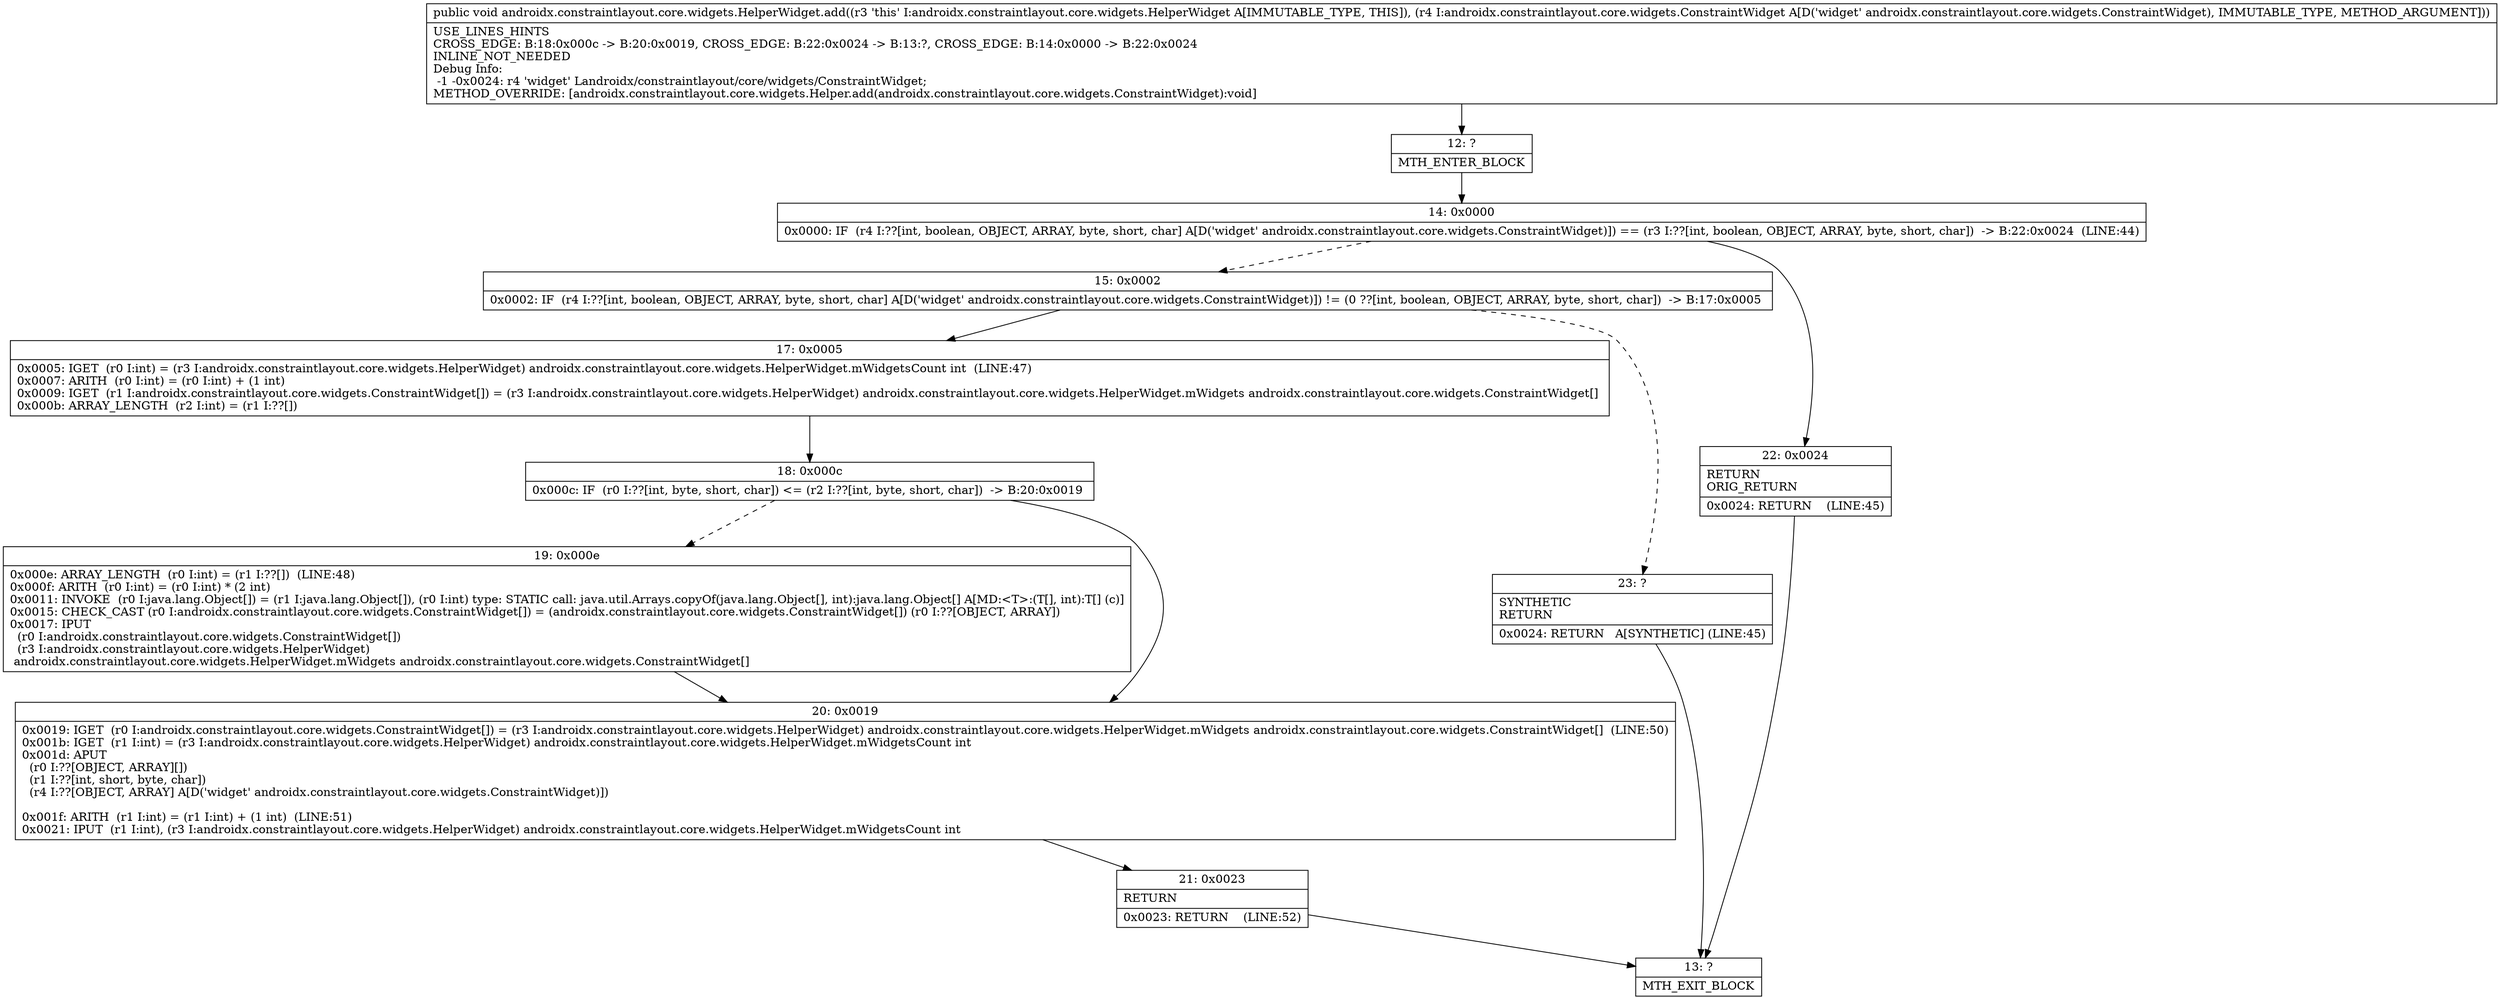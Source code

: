digraph "CFG forandroidx.constraintlayout.core.widgets.HelperWidget.add(Landroidx\/constraintlayout\/core\/widgets\/ConstraintWidget;)V" {
Node_12 [shape=record,label="{12\:\ ?|MTH_ENTER_BLOCK\l}"];
Node_14 [shape=record,label="{14\:\ 0x0000|0x0000: IF  (r4 I:??[int, boolean, OBJECT, ARRAY, byte, short, char] A[D('widget' androidx.constraintlayout.core.widgets.ConstraintWidget)]) == (r3 I:??[int, boolean, OBJECT, ARRAY, byte, short, char])  \-\> B:22:0x0024  (LINE:44)\l}"];
Node_15 [shape=record,label="{15\:\ 0x0002|0x0002: IF  (r4 I:??[int, boolean, OBJECT, ARRAY, byte, short, char] A[D('widget' androidx.constraintlayout.core.widgets.ConstraintWidget)]) != (0 ??[int, boolean, OBJECT, ARRAY, byte, short, char])  \-\> B:17:0x0005 \l}"];
Node_17 [shape=record,label="{17\:\ 0x0005|0x0005: IGET  (r0 I:int) = (r3 I:androidx.constraintlayout.core.widgets.HelperWidget) androidx.constraintlayout.core.widgets.HelperWidget.mWidgetsCount int  (LINE:47)\l0x0007: ARITH  (r0 I:int) = (r0 I:int) + (1 int) \l0x0009: IGET  (r1 I:androidx.constraintlayout.core.widgets.ConstraintWidget[]) = (r3 I:androidx.constraintlayout.core.widgets.HelperWidget) androidx.constraintlayout.core.widgets.HelperWidget.mWidgets androidx.constraintlayout.core.widgets.ConstraintWidget[] \l0x000b: ARRAY_LENGTH  (r2 I:int) = (r1 I:??[]) \l}"];
Node_18 [shape=record,label="{18\:\ 0x000c|0x000c: IF  (r0 I:??[int, byte, short, char]) \<= (r2 I:??[int, byte, short, char])  \-\> B:20:0x0019 \l}"];
Node_19 [shape=record,label="{19\:\ 0x000e|0x000e: ARRAY_LENGTH  (r0 I:int) = (r1 I:??[])  (LINE:48)\l0x000f: ARITH  (r0 I:int) = (r0 I:int) * (2 int) \l0x0011: INVOKE  (r0 I:java.lang.Object[]) = (r1 I:java.lang.Object[]), (r0 I:int) type: STATIC call: java.util.Arrays.copyOf(java.lang.Object[], int):java.lang.Object[] A[MD:\<T\>:(T[], int):T[] (c)]\l0x0015: CHECK_CAST (r0 I:androidx.constraintlayout.core.widgets.ConstraintWidget[]) = (androidx.constraintlayout.core.widgets.ConstraintWidget[]) (r0 I:??[OBJECT, ARRAY]) \l0x0017: IPUT  \l  (r0 I:androidx.constraintlayout.core.widgets.ConstraintWidget[])\l  (r3 I:androidx.constraintlayout.core.widgets.HelperWidget)\l androidx.constraintlayout.core.widgets.HelperWidget.mWidgets androidx.constraintlayout.core.widgets.ConstraintWidget[] \l}"];
Node_20 [shape=record,label="{20\:\ 0x0019|0x0019: IGET  (r0 I:androidx.constraintlayout.core.widgets.ConstraintWidget[]) = (r3 I:androidx.constraintlayout.core.widgets.HelperWidget) androidx.constraintlayout.core.widgets.HelperWidget.mWidgets androidx.constraintlayout.core.widgets.ConstraintWidget[]  (LINE:50)\l0x001b: IGET  (r1 I:int) = (r3 I:androidx.constraintlayout.core.widgets.HelperWidget) androidx.constraintlayout.core.widgets.HelperWidget.mWidgetsCount int \l0x001d: APUT  \l  (r0 I:??[OBJECT, ARRAY][])\l  (r1 I:??[int, short, byte, char])\l  (r4 I:??[OBJECT, ARRAY] A[D('widget' androidx.constraintlayout.core.widgets.ConstraintWidget)])\l \l0x001f: ARITH  (r1 I:int) = (r1 I:int) + (1 int)  (LINE:51)\l0x0021: IPUT  (r1 I:int), (r3 I:androidx.constraintlayout.core.widgets.HelperWidget) androidx.constraintlayout.core.widgets.HelperWidget.mWidgetsCount int \l}"];
Node_21 [shape=record,label="{21\:\ 0x0023|RETURN\l|0x0023: RETURN    (LINE:52)\l}"];
Node_13 [shape=record,label="{13\:\ ?|MTH_EXIT_BLOCK\l}"];
Node_23 [shape=record,label="{23\:\ ?|SYNTHETIC\lRETURN\l|0x0024: RETURN   A[SYNTHETIC] (LINE:45)\l}"];
Node_22 [shape=record,label="{22\:\ 0x0024|RETURN\lORIG_RETURN\l|0x0024: RETURN    (LINE:45)\l}"];
MethodNode[shape=record,label="{public void androidx.constraintlayout.core.widgets.HelperWidget.add((r3 'this' I:androidx.constraintlayout.core.widgets.HelperWidget A[IMMUTABLE_TYPE, THIS]), (r4 I:androidx.constraintlayout.core.widgets.ConstraintWidget A[D('widget' androidx.constraintlayout.core.widgets.ConstraintWidget), IMMUTABLE_TYPE, METHOD_ARGUMENT]))  | USE_LINES_HINTS\lCROSS_EDGE: B:18:0x000c \-\> B:20:0x0019, CROSS_EDGE: B:22:0x0024 \-\> B:13:?, CROSS_EDGE: B:14:0x0000 \-\> B:22:0x0024\lINLINE_NOT_NEEDED\lDebug Info:\l  \-1 \-0x0024: r4 'widget' Landroidx\/constraintlayout\/core\/widgets\/ConstraintWidget;\lMETHOD_OVERRIDE: [androidx.constraintlayout.core.widgets.Helper.add(androidx.constraintlayout.core.widgets.ConstraintWidget):void]\l}"];
MethodNode -> Node_12;Node_12 -> Node_14;
Node_14 -> Node_15[style=dashed];
Node_14 -> Node_22;
Node_15 -> Node_17;
Node_15 -> Node_23[style=dashed];
Node_17 -> Node_18;
Node_18 -> Node_19[style=dashed];
Node_18 -> Node_20;
Node_19 -> Node_20;
Node_20 -> Node_21;
Node_21 -> Node_13;
Node_23 -> Node_13;
Node_22 -> Node_13;
}


